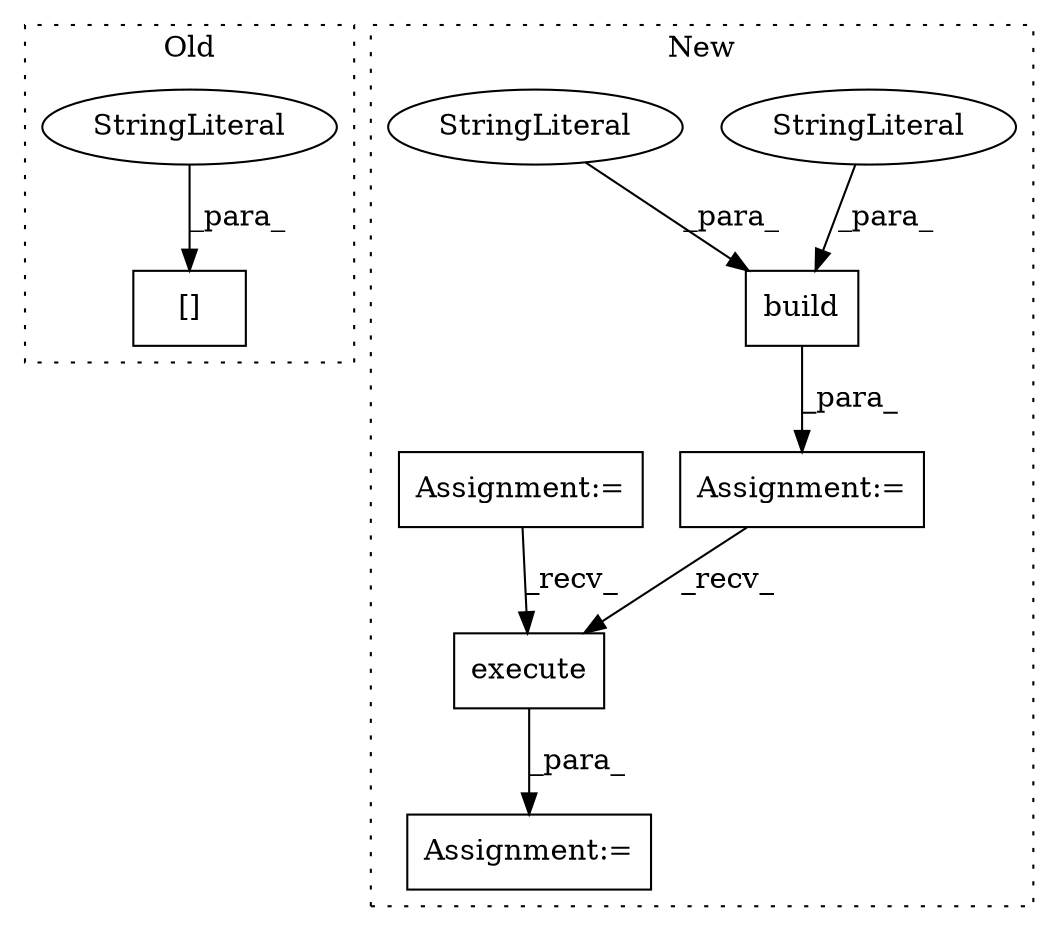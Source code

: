 digraph G {
subgraph cluster0 {
1 [label="[]" a="2" s="752,775" l="9,1" shape="box"];
3 [label="StringLiteral" a="45" s="761" l="14" shape="ellipse"];
label = "Old";
style="dotted";
}
subgraph cluster1 {
2 [label="build" a="32" s="743,776" l="6,1" shape="box"];
4 [label="Assignment:=" a="7" s="1040" l="1" shape="box"];
5 [label="StringLiteral" a="45" s="749" l="10" shape="ellipse"];
6 [label="StringLiteral" a="45" s="760" l="4" shape="ellipse"];
7 [label="execute" a="32" s="973,982" l="8,1" shape="box"];
8 [label="Assignment:=" a="7" s="866" l="1" shape="box"];
9 [label="Assignment:=" a="7" s="732" l="1" shape="box"];
label = "New";
style="dotted";
}
2 -> 9 [label="_para_"];
3 -> 1 [label="_para_"];
5 -> 2 [label="_para_"];
6 -> 2 [label="_para_"];
7 -> 4 [label="_para_"];
8 -> 7 [label="_recv_"];
9 -> 7 [label="_recv_"];
}